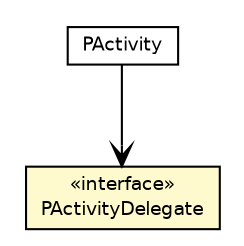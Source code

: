 #!/usr/local/bin/dot
#
# Class diagram 
# Generated by UmlGraph version 4.6 (http://www.spinellis.gr/sw/umlgraph)
#

digraph G {
	edge [fontname="Helvetica",fontsize=10,labelfontname="Helvetica",labelfontsize=10];
	node [fontname="Helvetica",fontsize=10,shape=plaintext];
	// edu.umd.cs.piccolo.activities.PActivity
	c1717 [label=<<table border="0" cellborder="1" cellspacing="0" cellpadding="2" port="p" href="./PActivity.html">
		<tr><td><table border="0" cellspacing="0" cellpadding="1">
			<tr><td> PActivity </td></tr>
		</table></td></tr>
		</table>>, fontname="Helvetica", fontcolor="black", fontsize=9.0];
	// edu.umd.cs.piccolo.activities.PActivity.PActivityDelegate
	c1718 [label=<<table border="0" cellborder="1" cellspacing="0" cellpadding="2" port="p" bgcolor="lemonChiffon" href="./PActivity.PActivityDelegate.html">
		<tr><td><table border="0" cellspacing="0" cellpadding="1">
			<tr><td> &laquo;interface&raquo; </td></tr>
			<tr><td> PActivityDelegate </td></tr>
		</table></td></tr>
		</table>>, fontname="Helvetica", fontcolor="black", fontsize=9.0];
	// edu.umd.cs.piccolo.activities.PActivity NAVASSOC edu.umd.cs.piccolo.activities.PActivity.PActivityDelegate
	c1717:p -> c1718:p [taillabel="", label="", headlabel="", fontname="Helvetica", fontcolor="black", fontsize=10.0, color="black", arrowhead=open];
}

